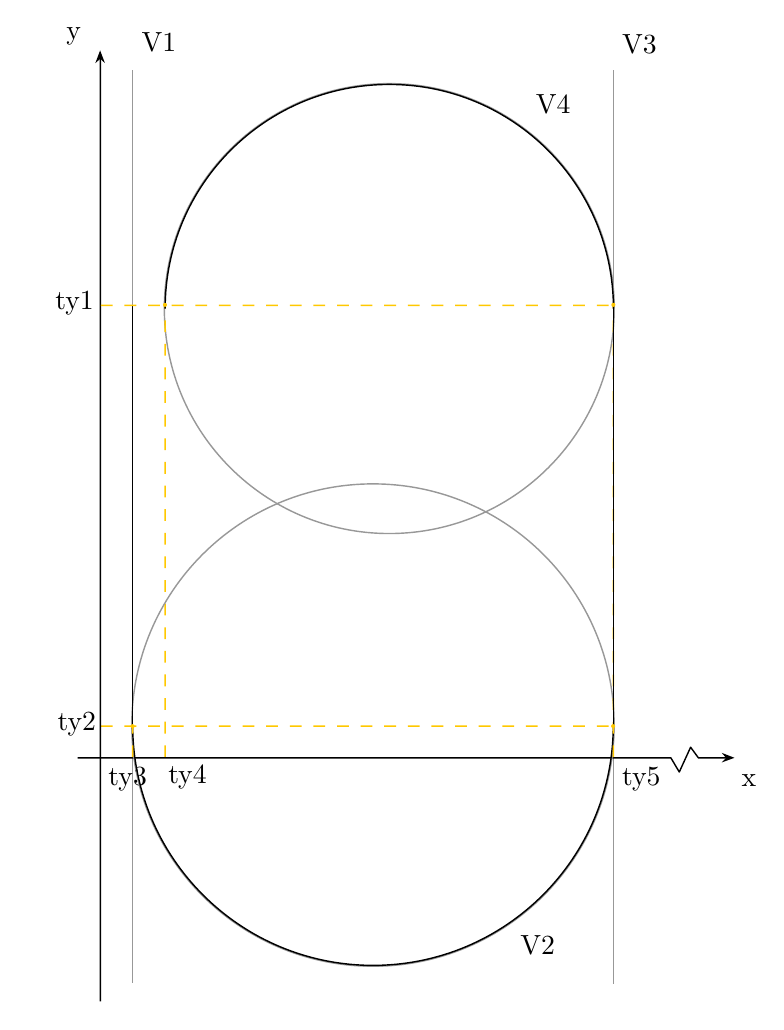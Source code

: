 
\definecolor{cFFC800}{RGB}{255,200,0}
\definecolor{c989898}{RGB}{152,152,152}


\def \globalscale {1.0}
\begin{tikzpicture}[y=0.80pt, x=0.80pt, yscale=-\globalscale, xscale=\globalscale, inner sep=0pt, outer sep=0pt]
\path[fill=cFFC800,line join=round,line width=0.256pt] (31.225,313.374) -- (36.558,313.374) -- (36.558,314.014) -- (31.225,314.014) -- (31.225,313.374) -- cycle(41.892,313.374) -- (47.225,313.374) -- (47.225,314.014) -- (41.892,314.014) -- (41.892,313.374) -- cycle(52.558,313.374) -- (57.892,313.374) -- (57.892,314.014) -- (52.558,314.014) -- (52.558,313.374) -- cycle(63.225,313.374) -- (68.558,313.375) -- (68.558,314.015) -- (63.225,314.014) -- (63.225,313.374) -- cycle(73.891,313.375) -- (79.225,313.375) -- (79.225,314.015) -- (73.891,314.015) -- (73.891,313.375) -- cycle(84.558,313.375) -- (89.891,313.375) -- (89.891,314.015) -- (84.558,314.015) -- (84.558,313.375) -- cycle(95.225,313.375) -- (100.558,313.375) -- (100.558,314.015) -- (95.225,314.015) -- (95.225,313.375) -- cycle(105.891,313.375) -- (111.225,313.375) -- (111.225,314.015) -- (105.891,314.015) -- (105.891,313.375) -- cycle(116.558,313.375) -- (121.891,313.375) -- (121.891,314.015) -- (116.558,314.015) -- (116.558,313.375) -- cycle(127.225,313.376) -- (132.558,313.376) -- (132.558,314.016) -- (127.225,314.016) -- (127.225,313.376) -- cycle(137.891,313.376) -- (143.225,313.376) -- (143.225,314.016) -- (137.891,314.016) -- (137.891,313.376) -- cycle(148.558,313.376) -- (153.891,313.376) -- (153.891,314.016) -- (148.558,314.016) -- (148.558,313.376) -- cycle(159.225,313.376) -- (164.558,313.376) -- (164.558,314.016) -- (159.225,314.016) -- (159.225,313.376) -- cycle(169.891,313.376) -- (175.225,313.376) -- (175.225,314.016) -- (169.891,314.016) -- (169.891,313.376) -- cycle(180.558,313.376) -- (185.891,313.377) -- (185.891,314.017) -- (180.558,314.016) -- (180.558,313.376) -- cycle(191.225,313.377) -- (196.558,313.377) -- (196.558,314.017) -- (191.225,314.017) -- (191.225,313.377) -- cycle(201.891,313.377) -- (207.225,313.377) -- (207.225,314.017) -- (201.891,314.017) -- (201.891,313.377) -- cycle(212.558,313.377) -- (217.891,313.377) -- (217.891,314.017) -- (212.558,314.017) -- (212.558,313.377) -- cycle(223.225,313.377) -- (228.558,313.377) -- (228.558,314.017) -- (223.225,314.017) -- (223.225,313.377) -- cycle(233.891,313.377) -- (239.225,313.378) -- (239.225,314.018) -- (233.891,314.017) -- (233.891,313.377) -- cycle(244.558,313.378) -- (249.891,313.378) -- (249.891,314.018) -- (244.558,314.018) -- (244.558,313.378) -- cycle(20.558,313.374) -- (25.892,313.374) -- (25.892,314.014) -- (20.558,314.014) -- (20.558,313.374) -- cycle;



\path[fill=black,line join=round,line width=0.160pt] (18.053,14.222) -- (20.326,12.217) -- (22.409,14.213) -- (20.223,8.445) -- (18.053,14.222) -- cycle;



\path[fill=black,line join=round,line width=0.160pt] (300.997,325.732) -- (302.974,328.03) -- (300.952,330.088) -- (306.747,327.975) -- (300.997,325.732) -- cycle;



\path[draw=c989898,line join=round,line width=0.512pt] (252.079,17.373) -- (252.079,429.919);



\path[draw=c989898,line join=round,line width=0.512pt] (34.883,17.363) -- (34.883,429.909);



\path[draw=c989898,line join=round,line width=0.512pt] (150.838,125.066) ellipse (2.857cm and 2.857cm);



\path[cm={{1.0,0.0,0.0,1.0,(217.0,37.0)}}] (0.0,0.0) node[above right] () {V4};



\path[fill=cFFC800,line join=round,line width=0.256pt] (49.247,317.006) -- (49.247,311.673) -- (49.887,311.673) -- (49.887,317.006) -- (49.247,317.006) -- cycle(49.247,306.34) -- (49.247,301.006) -- (49.887,301.006) -- (49.887,306.34) -- (49.247,306.34) -- cycle(49.247,295.673) -- (49.247,290.34) -- (49.887,290.34) -- (49.887,295.673) -- (49.247,295.673) -- cycle(49.247,285.006) -- (49.247,279.673) -- (49.887,279.673) -- (49.887,285.006) -- (49.247,285.006) -- cycle(49.247,274.34) -- (49.247,269.006) -- (49.887,269.006) -- (49.887,274.34) -- (49.247,274.34) -- cycle(49.247,263.673) -- (49.247,258.34) -- (49.887,258.34) -- (49.887,263.673) -- (49.247,263.673) -- cycle(49.247,253.006) -- (49.247,247.673) -- (49.887,247.673) -- (49.887,253.006) -- (49.247,253.006) -- cycle(49.247,242.34) -- (49.247,237.006) -- (49.887,237.006) -- (49.887,242.34) -- (49.247,242.34) -- cycle(49.247,231.673) -- (49.247,226.34) -- (49.887,226.34) -- (49.887,231.673) -- (49.247,231.673) -- cycle(49.247,221.006) -- (49.247,215.673) -- (49.887,215.673) -- (49.887,221.006) -- (49.247,221.006) -- cycle(49.247,210.34) -- (49.247,205.006) -- (49.887,205.006) -- (49.887,210.34) -- (49.247,210.34) -- cycle(49.247,199.673) -- (49.247,194.34) -- (49.887,194.34) -- (49.887,199.673) -- (49.247,199.673) -- cycle(49.247,189.006) -- (49.247,183.673) -- (49.887,183.673) -- (49.887,189.006) -- (49.247,189.006) -- cycle(49.247,178.34) -- (49.247,173.006) -- (49.887,173.006) -- (49.887,178.34) -- (49.247,178.34) -- cycle(49.247,167.673) -- (49.247,162.34) -- (49.887,162.34) -- (49.887,167.673) -- (49.247,167.673) -- cycle(49.247,157.006) -- (49.247,151.673) -- (49.887,151.673) -- (49.887,157.006) -- (49.247,157.006) -- cycle(49.247,146.34) -- (49.247,141.006) -- (49.887,141.006) -- (49.887,146.34) -- (49.247,146.34) -- cycle(49.247,135.673) -- (49.247,130.34) -- (49.887,130.34) -- (49.887,135.673) -- (49.247,135.673) -- cycle(49.247,125.006) -- (49.247,123.447) -- (49.887,123.447) -- (49.887,125.006) -- (49.247,125.006) -- cycle(49.247,327.673) -- (49.247,322.34) -- (49.887,322.34) -- (49.887,327.673) -- (49.247,327.673) -- cycle;



\path[cm={{1.0,0.0,0.0,1.0,(39.0,9.0)}}] (0.0,0.0) node[above right] () {V1};



\path[draw=black,line join=round,line width=0.512pt] (10.012,328.006) -- (278.032,328.006) -- (281.819,334.394) -- (286.939,323.194) -- (290.459,328.006) -- (305.212,328.006);



\path[draw=black,line join=round,line width=0.512pt] (20.326,438.036) -- (20.327,10.836);



\path[cm={{1.0,0.0,0.0,1.0,(310.0,341.0)}}] (0.0,0.0) node[above right] () {x};



\path[cm={{1.0,0.0,0.0,1.0,(5.0,6.0)}}] (0.0,0.0) node[above right] () {y};



\path[cm={{1.0,0.0,0.0,1.0,(0.0,128.0)}}] (0.0,0.0) node[above right] () {ty1};



\path[cm={{1.0,0.0,0.0,1.0,(1.0,318.0)}}] (0.0,0.0) node[above right] () {ty2};



\path[cm={{1.0,0.0,0.0,1.0,(24.0,343.0)}}] (0.0,0.0) node[above right] () {ty3};



\path[cm={{1.0,0.0,0.0,1.0,(51.0,342.0)}}] (0.0,0.0) node[above right] () {ty4};



\path[cm={{1.0,0.0,0.0,1.0,(256.0,343.0)}}] (0.0,0.0) node[above right] () {ty5};



\path[draw=c989898,line join=round,line width=0.512pt] (143.467,313.189) ellipse (3.063cm and 3.063cm);



\path[draw=black,line join=round,line width=0.512pt] (34.883,123.803) -- (34.883,313.648);



\path[fill=cFFC800,line join=round,line width=0.256pt] (31.225,123.274) -- (36.558,123.274) -- (36.558,123.914) -- (31.225,123.914) -- (31.225,123.274) -- cycle(41.892,123.274) -- (47.225,123.274) -- (47.225,123.914) -- (41.892,123.914) -- (41.892,123.274) -- cycle(52.558,123.274) -- (57.892,123.274) -- (57.892,123.914) -- (52.558,123.914) -- (52.558,123.274) -- cycle(63.225,123.274) -- (68.558,123.274) -- (68.558,123.914) -- (63.225,123.914) -- (63.225,123.274) -- cycle(73.891,123.274) -- (79.225,123.275) -- (79.225,123.915) -- (73.891,123.915) -- (73.891,123.274) -- cycle(84.558,123.275) -- (89.891,123.275) -- (89.891,123.915) -- (84.558,123.915) -- (84.558,123.275) -- cycle(95.225,123.275) -- (100.558,123.275) -- (100.558,123.915) -- (95.225,123.915) -- (95.225,123.275) -- cycle(105.892,123.275) -- (111.225,123.275) -- (111.225,123.915) -- (105.892,123.915) -- (105.892,123.275) -- cycle(116.558,123.275) -- (121.892,123.275) -- (121.892,123.915) -- (116.558,123.915) -- (116.558,123.275) -- cycle(127.225,123.275) -- (132.558,123.275) -- (132.558,123.915) -- (127.225,123.915) -- (127.225,123.275) -- cycle(137.892,123.276) -- (143.225,123.276) -- (143.225,123.916) -- (137.892,123.915) -- (137.892,123.276) -- cycle(148.558,123.276) -- (153.892,123.276) -- (153.892,123.916) -- (148.558,123.916) -- (148.558,123.276) -- cycle(159.225,123.276) -- (164.558,123.276) -- (164.558,123.916) -- (159.225,123.916) -- (159.225,123.276) -- cycle(169.892,123.276) -- (175.225,123.276) -- (175.225,123.916) -- (169.892,123.916) -- (169.892,123.276) -- cycle(180.558,123.276) -- (185.892,123.276) -- (185.892,123.916) -- (180.558,123.916) -- (180.558,123.276) -- cycle(191.225,123.276) -- (196.558,123.276) -- (196.558,123.916) -- (191.225,123.916) -- (191.225,123.276) -- cycle(201.892,123.277) -- (207.225,123.277) -- (207.225,123.917) -- (201.892,123.917) -- (201.892,123.277) -- cycle(212.558,123.277) -- (217.892,123.277) -- (217.892,123.917) -- (212.558,123.917) -- (212.558,123.277) -- cycle(223.225,123.277) -- (228.558,123.277) -- (228.558,123.917) -- (223.225,123.917) -- (223.225,123.277) -- cycle(233.892,123.277) -- (239.225,123.277) -- (239.225,123.917) -- (233.892,123.917) -- (233.892,123.277) -- cycle(244.558,123.277) -- (249.892,123.277) -- (249.892,123.917) -- (244.558,123.917) -- (244.558,123.277) -- cycle(20.558,123.274) -- (25.892,123.274) -- (25.892,123.914) -- (20.558,123.914) -- (20.558,123.274) -- cycle;



\path[draw=black,line join=round,line width=0.512pt] (252.008,313.189) .. controls (252.008,373.134) and (203.413,421.73) .. (143.467,421.73) .. controls (83.522,421.73) and (34.926,373.134) .. (34.926,313.189);



\path[fill=cFFC800,line join=round,line width=0.256pt] (34.562,317.02) -- (34.561,314.375) -- (35.201,314.375) -- (35.202,317.02) -- (34.562,317.02) -- cycle(34.562,327.687) -- (34.562,322.354) -- (35.202,322.354) -- (35.202,327.687) -- (34.562,327.687) -- cycle;



\path[draw=black,line join=round,line width=0.512pt] (49.593,125.066) .. controls (49.593,69.15) and (94.922,23.821) .. (150.838,23.821) .. controls (206.754,23.821) and (252.083,69.15) .. (252.083,125.066);



\path[fill=cFFC800,line join=round,line width=0.160pt] (49.51,122.465) .. controls (50.023,122.465) and (50.44,122.881) .. (50.44,123.395) .. controls (50.44,123.909) and (50.023,124.325) .. (49.51,124.325) .. controls (48.996,124.325) and (48.58,123.909) .. (48.58,123.395) .. controls (48.58,122.881) and (48.996,122.465) .. (49.51,122.465) -- cycle;



\path[fill=cFFC800,line join=round,line width=0.160pt] (34.905,312.77) .. controls (35.418,312.77) and (35.835,313.186) .. (35.835,313.7) .. controls (35.835,314.214) and (35.418,314.63) .. (34.905,314.63) .. controls (34.391,314.63) and (33.975,314.214) .. (33.975,313.7) .. controls (33.975,313.186) and (34.391,312.77) .. (34.905,312.77) -- cycle;



\path[cm={{1.0,0.0,0.0,1.0,(210.0,417.0)}}] (0.0,0.0) node[above right] () {V2};



\path[cm={{1.0,0.0,0.0,1.0,(256.0,10.0)}}] (0.0,0.0) node[above right] () {V3};



\path[fill=cFFC800,line join=round,line width=0.256pt] (251.754,317.024) -- (251.752,311.691) -- (252.392,311.691) -- (252.394,317.024) -- (251.754,317.024) -- cycle(251.749,306.358) -- (251.746,301.024) -- (252.386,301.024) -- (252.389,306.357) -- (251.749,306.358) -- cycle(251.744,295.691) -- (251.741,290.358) -- (252.381,290.357) -- (252.384,295.691) -- (251.744,295.691) -- cycle(251.739,285.024) -- (251.736,279.691) -- (252.376,279.691) -- (252.379,285.024) -- (251.739,285.024) -- cycle(251.733,274.358) -- (251.731,269.024) -- (252.371,269.024) -- (252.373,274.357) -- (251.733,274.358) -- cycle(251.728,263.691) -- (251.725,258.358) -- (252.365,258.357) -- (252.368,263.691) -- (251.728,263.691) -- cycle(251.723,253.024) -- (251.72,247.691) -- (252.36,247.691) -- (252.363,253.024) -- (251.723,253.024) -- cycle(251.718,242.358) -- (251.715,237.024) -- (252.355,237.024) -- (252.358,242.357) -- (251.718,242.358) -- cycle(251.712,231.691) -- (251.71,226.358) -- (252.35,226.357) -- (252.352,231.691) -- (251.712,231.691) -- cycle(251.707,221.024) -- (251.705,215.691) -- (252.345,215.691) -- (252.347,221.024) -- (251.707,221.024) -- cycle(251.702,210.358) -- (251.699,205.024) -- (252.339,205.024) -- (252.342,210.357) -- (251.702,210.358) -- cycle(251.697,199.691) -- (251.694,194.358) -- (252.334,194.357) -- (252.337,199.691) -- (251.697,199.691) -- cycle(251.692,189.024) -- (251.689,183.691) -- (252.329,183.691) -- (252.332,189.024) -- (251.692,189.024) -- cycle(251.686,178.358) -- (251.684,173.024) -- (252.324,173.024) -- (252.326,178.357) -- (251.686,178.358) -- cycle(251.681,167.691) -- (251.679,162.358) -- (252.319,162.357) -- (252.321,167.691) -- (251.681,167.691) -- cycle(251.676,157.024) -- (251.673,151.691) -- (252.313,151.691) -- (252.316,157.024) -- (251.676,157.024) -- cycle(251.671,146.358) -- (251.668,141.024) -- (252.308,141.024) -- (252.311,146.357) -- (251.671,146.358) -- cycle(251.665,135.691) -- (251.663,130.358) -- (252.303,130.357) -- (252.305,135.691) -- (251.665,135.691) -- cycle(251.66,125.024) -- (251.66,123.465) -- (252.299,123.465) -- (252.3,125.024) -- (251.66,125.024) -- cycle(251.759,327.691) -- (251.757,322.358) -- (252.397,322.357) -- (252.399,327.691) -- (251.759,327.691) -- cycle;



\path[draw=black,line join=round,line width=0.512pt] (252.079,123.797) -- (252.079,313.642);



\path[fill=cFFC800,line join=round,line width=0.160pt] (252.04,122.442) .. controls (252.553,122.442) and (252.97,122.858) .. (252.97,123.372) .. controls (252.97,123.885) and (252.553,124.302) .. (252.04,124.302) .. controls (251.526,124.302) and (251.11,123.885) .. (251.11,123.372) .. controls (251.11,122.858) and (251.526,122.442) .. (252.04,122.442) -- cycle;



\path[fill=cFFC800,line join=round,line width=0.160pt] (251.935,312.747) .. controls (252.448,312.747) and (252.865,313.163) .. (252.865,313.677) .. controls (252.865,314.19) and (252.448,314.607) .. (251.935,314.607) .. controls (251.421,314.607) and (251.005,314.19) .. (251.005,313.677) .. controls (251.005,313.163) and (251.421,312.747) .. (251.935,312.747) -- cycle;




\end{tikzpicture}

